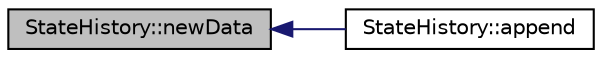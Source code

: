 digraph "StateHistory::newData"
{
  edge [fontname="Helvetica",fontsize="10",labelfontname="Helvetica",labelfontsize="10"];
  node [fontname="Helvetica",fontsize="10",shape=record];
  rankdir="LR";
  Node1 [label="StateHistory::newData",height=0.2,width=0.4,color="black", fillcolor="grey75", style="filled", fontcolor="black"];
  Node1 -> Node2 [dir="back",color="midnightblue",fontsize="10",style="solid",fontname="Helvetica"];
  Node2 [label="StateHistory::append",height=0.2,width=0.4,color="black", fillcolor="white", style="filled",URL="$class_state_history.html#a5f787f3ffa25ec9deb7ba6f6480e61f8",tooltip="StateHistory::append Appends the current state to stateHistory and signals GUI about new data..."];
}
